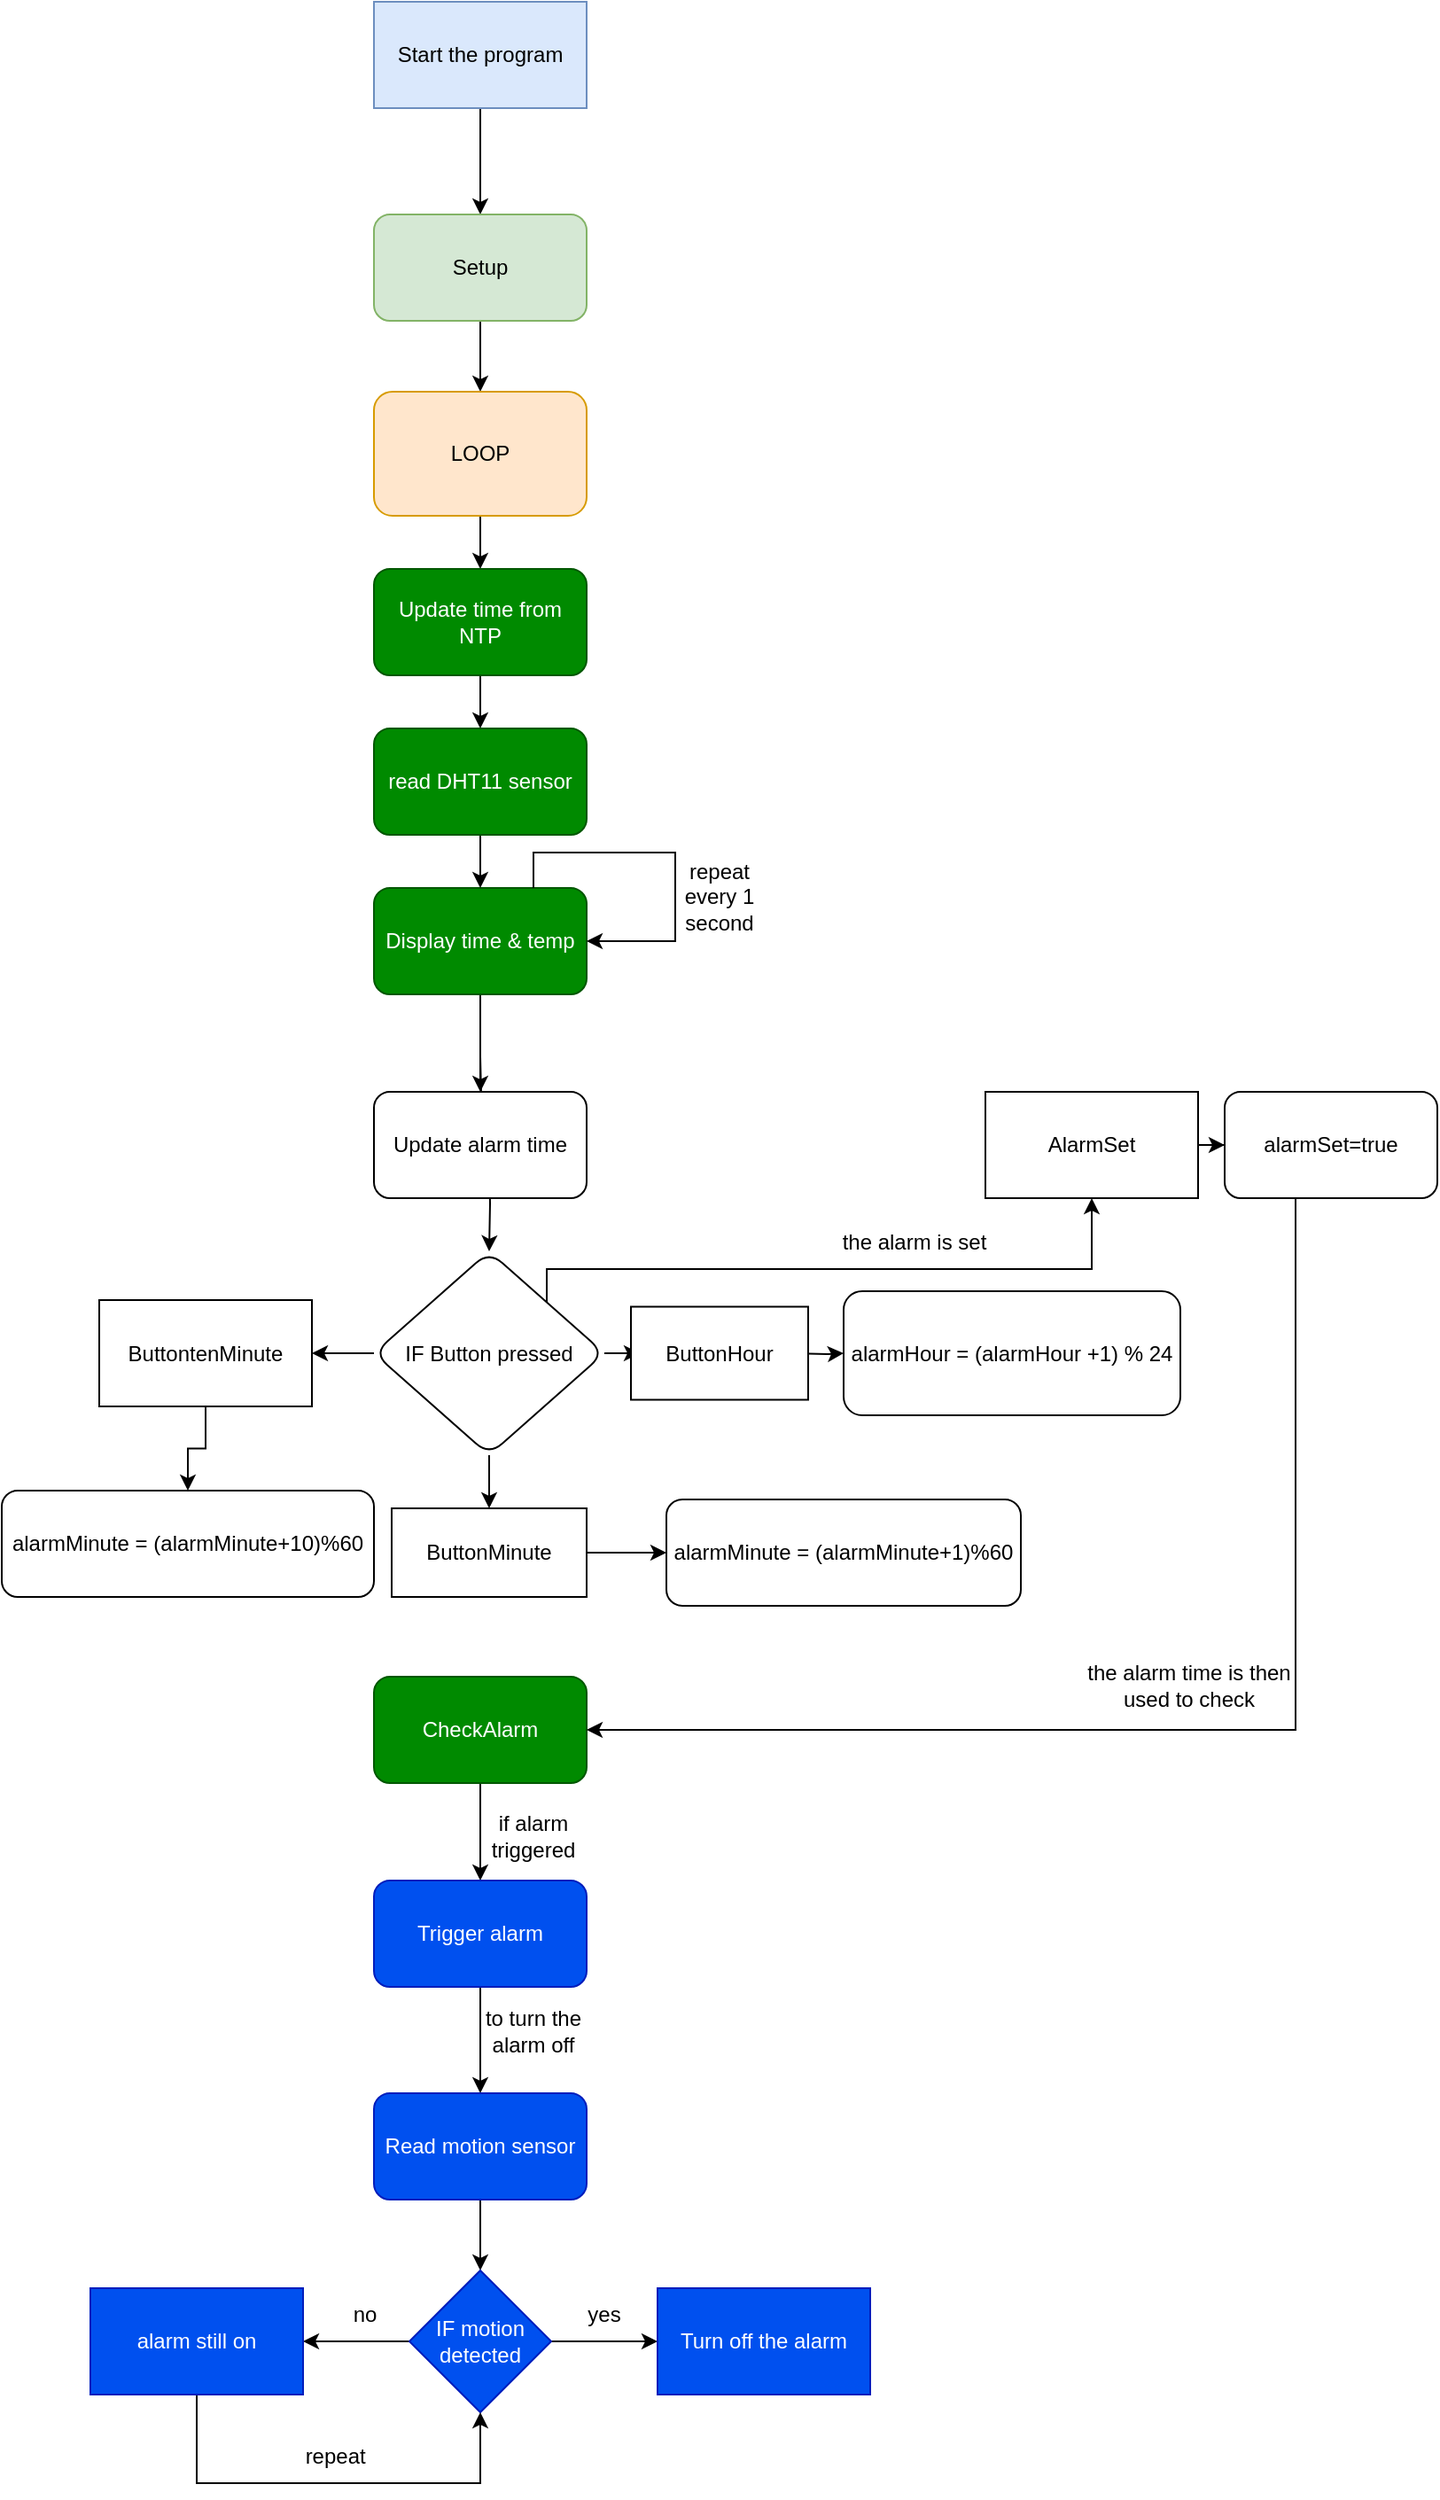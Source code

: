 <mxfile version="24.4.8" type="device">
  <diagram name="Page-1" id="BC0mZh1vjTjfRyudSBVn">
    <mxGraphModel dx="1167" dy="1719" grid="1" gridSize="10" guides="1" tooltips="1" connect="1" arrows="1" fold="1" page="1" pageScale="1" pageWidth="850" pageHeight="1100" math="0" shadow="0">
      <root>
        <mxCell id="0" />
        <mxCell id="1" parent="0" />
        <mxCell id="aWAtiRRyWMwktcFtGA---5" value="" style="edgeStyle=orthogonalEdgeStyle;rounded=0;orthogonalLoop=1;jettySize=auto;html=1;" edge="1" parent="1" source="aWAtiRRyWMwktcFtGA---1" target="aWAtiRRyWMwktcFtGA---2">
          <mxGeometry relative="1" as="geometry" />
        </mxCell>
        <mxCell id="aWAtiRRyWMwktcFtGA---1" value="Start the program" style="rounded=0;whiteSpace=wrap;html=1;fillColor=#dae8fc;strokeColor=#6c8ebf;" vertex="1" parent="1">
          <mxGeometry x="440" y="-250" width="120" height="60" as="geometry" />
        </mxCell>
        <mxCell id="aWAtiRRyWMwktcFtGA---6" value="" style="edgeStyle=orthogonalEdgeStyle;rounded=0;orthogonalLoop=1;jettySize=auto;html=1;" edge="1" parent="1" source="aWAtiRRyWMwktcFtGA---2" target="aWAtiRRyWMwktcFtGA---3">
          <mxGeometry relative="1" as="geometry" />
        </mxCell>
        <mxCell id="aWAtiRRyWMwktcFtGA---2" value="Setup" style="rounded=1;whiteSpace=wrap;html=1;fillColor=#d5e8d4;strokeColor=#82b366;" vertex="1" parent="1">
          <mxGeometry x="440" y="-130" width="120" height="60" as="geometry" />
        </mxCell>
        <mxCell id="aWAtiRRyWMwktcFtGA---7" value="" style="edgeStyle=orthogonalEdgeStyle;rounded=0;orthogonalLoop=1;jettySize=auto;html=1;entryX=0.5;entryY=0;entryDx=0;entryDy=0;" edge="1" parent="1" source="aWAtiRRyWMwktcFtGA---3" target="aWAtiRRyWMwktcFtGA---56">
          <mxGeometry relative="1" as="geometry" />
        </mxCell>
        <mxCell id="aWAtiRRyWMwktcFtGA---3" value="LOOP" style="rounded=1;whiteSpace=wrap;html=1;fillColor=#ffe6cc;strokeColor=#d79b00;" vertex="1" parent="1">
          <mxGeometry x="440" y="-30" width="120" height="70" as="geometry" />
        </mxCell>
        <mxCell id="aWAtiRRyWMwktcFtGA---55" style="edgeStyle=orthogonalEdgeStyle;rounded=0;orthogonalLoop=1;jettySize=auto;html=1;exitX=0.5;exitY=1;exitDx=0;exitDy=0;" edge="1" parent="1" target="aWAtiRRyWMwktcFtGA---8">
          <mxGeometry relative="1" as="geometry">
            <mxPoint x="500" y="345" as="sourcePoint" />
          </mxGeometry>
        </mxCell>
        <mxCell id="aWAtiRRyWMwktcFtGA---60" value="" style="edgeStyle=orthogonalEdgeStyle;rounded=0;orthogonalLoop=1;jettySize=auto;html=1;" edge="1" parent="1" source="aWAtiRRyWMwktcFtGA---4" target="aWAtiRRyWMwktcFtGA---8">
          <mxGeometry relative="1" as="geometry" />
        </mxCell>
        <mxCell id="aWAtiRRyWMwktcFtGA---4" value="Display time &amp;amp; temp" style="rounded=1;whiteSpace=wrap;html=1;fillColor=#008a00;fontColor=#ffffff;strokeColor=#005700;" vertex="1" parent="1">
          <mxGeometry x="440" y="250" width="120" height="60" as="geometry" />
        </mxCell>
        <mxCell id="aWAtiRRyWMwktcFtGA---14" value="" style="edgeStyle=orthogonalEdgeStyle;rounded=0;orthogonalLoop=1;jettySize=auto;html=1;" edge="1" parent="1" target="aWAtiRRyWMwktcFtGA---13">
          <mxGeometry relative="1" as="geometry">
            <mxPoint x="505" y="400" as="sourcePoint" />
          </mxGeometry>
        </mxCell>
        <mxCell id="aWAtiRRyWMwktcFtGA---8" value="Update alarm time" style="rounded=1;whiteSpace=wrap;html=1;" vertex="1" parent="1">
          <mxGeometry x="440" y="365" width="120" height="60" as="geometry" />
        </mxCell>
        <mxCell id="aWAtiRRyWMwktcFtGA---16" value="" style="edgeStyle=orthogonalEdgeStyle;rounded=0;orthogonalLoop=1;jettySize=auto;html=1;" edge="1" parent="1" source="aWAtiRRyWMwktcFtGA---13" target="aWAtiRRyWMwktcFtGA---28">
          <mxGeometry relative="1" as="geometry">
            <mxPoint x="595.026" y="512.474" as="targetPoint" />
          </mxGeometry>
        </mxCell>
        <mxCell id="aWAtiRRyWMwktcFtGA---32" value="" style="edgeStyle=orthogonalEdgeStyle;rounded=0;orthogonalLoop=1;jettySize=auto;html=1;" edge="1" parent="1" source="aWAtiRRyWMwktcFtGA---13" target="aWAtiRRyWMwktcFtGA---31">
          <mxGeometry relative="1" as="geometry" />
        </mxCell>
        <mxCell id="aWAtiRRyWMwktcFtGA---37" value="" style="edgeStyle=orthogonalEdgeStyle;rounded=0;orthogonalLoop=1;jettySize=auto;html=1;" edge="1" parent="1" source="aWAtiRRyWMwktcFtGA---13" target="aWAtiRRyWMwktcFtGA---35">
          <mxGeometry relative="1" as="geometry" />
        </mxCell>
        <mxCell id="aWAtiRRyWMwktcFtGA---47" style="edgeStyle=orthogonalEdgeStyle;rounded=0;orthogonalLoop=1;jettySize=auto;html=1;exitX=1;exitY=0;exitDx=0;exitDy=0;entryX=0.5;entryY=1;entryDx=0;entryDy=0;" edge="1" parent="1" source="aWAtiRRyWMwktcFtGA---13" target="aWAtiRRyWMwktcFtGA---45">
          <mxGeometry relative="1" as="geometry">
            <Array as="points">
              <mxPoint x="538" y="465" />
              <mxPoint x="845" y="465" />
            </Array>
          </mxGeometry>
        </mxCell>
        <mxCell id="aWAtiRRyWMwktcFtGA---13" value="IF Button pressed" style="rhombus;whiteSpace=wrap;html=1;rounded=1;" vertex="1" parent="1">
          <mxGeometry x="440" y="455" width="130" height="115" as="geometry" />
        </mxCell>
        <mxCell id="aWAtiRRyWMwktcFtGA---18" value="" style="edgeStyle=orthogonalEdgeStyle;rounded=0;orthogonalLoop=1;jettySize=auto;html=1;" edge="1" parent="1" target="aWAtiRRyWMwktcFtGA---17">
          <mxGeometry relative="1" as="geometry">
            <mxPoint x="674.974" y="512.474" as="sourcePoint" />
          </mxGeometry>
        </mxCell>
        <mxCell id="aWAtiRRyWMwktcFtGA---17" value="alarmHour = (alarmHour +1) % 24" style="whiteSpace=wrap;html=1;rounded=1;" vertex="1" parent="1">
          <mxGeometry x="705" y="477.5" width="190" height="70" as="geometry" />
        </mxCell>
        <mxCell id="aWAtiRRyWMwktcFtGA---28" value="ButtonHour" style="rounded=0;whiteSpace=wrap;html=1;" vertex="1" parent="1">
          <mxGeometry x="585" y="486.25" width="100" height="52.5" as="geometry" />
        </mxCell>
        <mxCell id="aWAtiRRyWMwktcFtGA---34" value="" style="edgeStyle=orthogonalEdgeStyle;rounded=0;orthogonalLoop=1;jettySize=auto;html=1;" edge="1" parent="1" source="aWAtiRRyWMwktcFtGA---31" target="aWAtiRRyWMwktcFtGA---33">
          <mxGeometry relative="1" as="geometry" />
        </mxCell>
        <mxCell id="aWAtiRRyWMwktcFtGA---31" value="ButtonMinute" style="rounded=0;whiteSpace=wrap;html=1;" vertex="1" parent="1">
          <mxGeometry x="450" y="600" width="110" height="50" as="geometry" />
        </mxCell>
        <mxCell id="aWAtiRRyWMwktcFtGA---33" value="alarmMinute = (alarmMinute+1)%60" style="rounded=1;whiteSpace=wrap;html=1;" vertex="1" parent="1">
          <mxGeometry x="605" y="595" width="200" height="60" as="geometry" />
        </mxCell>
        <mxCell id="aWAtiRRyWMwktcFtGA---38" value="" style="edgeStyle=orthogonalEdgeStyle;rounded=0;orthogonalLoop=1;jettySize=auto;html=1;" edge="1" parent="1" source="aWAtiRRyWMwktcFtGA---35" target="aWAtiRRyWMwktcFtGA---36">
          <mxGeometry relative="1" as="geometry" />
        </mxCell>
        <mxCell id="aWAtiRRyWMwktcFtGA---35" value="ButtontenMinute" style="rounded=0;whiteSpace=wrap;html=1;" vertex="1" parent="1">
          <mxGeometry x="285" y="482.5" width="120" height="60" as="geometry" />
        </mxCell>
        <mxCell id="aWAtiRRyWMwktcFtGA---36" value="alarmMinute = (alarmMinute+10)%60" style="rounded=1;whiteSpace=wrap;html=1;" vertex="1" parent="1">
          <mxGeometry x="230" y="590" width="210" height="60" as="geometry" />
        </mxCell>
        <mxCell id="aWAtiRRyWMwktcFtGA---63" value="" style="edgeStyle=orthogonalEdgeStyle;rounded=0;orthogonalLoop=1;jettySize=auto;html=1;" edge="1" parent="1" source="aWAtiRRyWMwktcFtGA---39" target="aWAtiRRyWMwktcFtGA---62">
          <mxGeometry relative="1" as="geometry" />
        </mxCell>
        <mxCell id="aWAtiRRyWMwktcFtGA---39" value="CheckAlarm" style="whiteSpace=wrap;html=1;fillColor=#008a00;strokeColor=#005700;fontColor=#ffffff;rounded=1;" vertex="1" parent="1">
          <mxGeometry x="440" y="695" width="120" height="60" as="geometry" />
        </mxCell>
        <mxCell id="aWAtiRRyWMwktcFtGA---48" style="edgeStyle=orthogonalEdgeStyle;rounded=0;orthogonalLoop=1;jettySize=auto;html=1;entryX=1;entryY=0.5;entryDx=0;entryDy=0;" edge="1" parent="1" source="aWAtiRRyWMwktcFtGA---51" target="aWAtiRRyWMwktcFtGA---39">
          <mxGeometry relative="1" as="geometry">
            <Array as="points">
              <mxPoint x="960" y="725" />
              <mxPoint x="560" y="725" />
            </Array>
          </mxGeometry>
        </mxCell>
        <mxCell id="aWAtiRRyWMwktcFtGA---52" value="" style="edgeStyle=orthogonalEdgeStyle;rounded=0;orthogonalLoop=1;jettySize=auto;html=1;" edge="1" parent="1" source="aWAtiRRyWMwktcFtGA---45" target="aWAtiRRyWMwktcFtGA---51">
          <mxGeometry relative="1" as="geometry" />
        </mxCell>
        <mxCell id="aWAtiRRyWMwktcFtGA---45" value="AlarmSet" style="rounded=0;whiteSpace=wrap;html=1;" vertex="1" parent="1">
          <mxGeometry x="785" y="365" width="120" height="60" as="geometry" />
        </mxCell>
        <mxCell id="aWAtiRRyWMwktcFtGA---49" value="the alarm is set" style="text;html=1;align=center;verticalAlign=middle;whiteSpace=wrap;rounded=0;" vertex="1" parent="1">
          <mxGeometry x="695" y="435" width="100" height="30" as="geometry" />
        </mxCell>
        <mxCell id="aWAtiRRyWMwktcFtGA---50" value="the alarm time is then used to check" style="text;html=1;align=center;verticalAlign=middle;whiteSpace=wrap;rounded=0;" vertex="1" parent="1">
          <mxGeometry x="840" y="685" width="120" height="30" as="geometry" />
        </mxCell>
        <mxCell id="aWAtiRRyWMwktcFtGA---51" value="alarmSet=true" style="rounded=1;whiteSpace=wrap;html=1;" vertex="1" parent="1">
          <mxGeometry x="920" y="365" width="120" height="60" as="geometry" />
        </mxCell>
        <mxCell id="aWAtiRRyWMwktcFtGA---58" value="" style="edgeStyle=orthogonalEdgeStyle;rounded=0;orthogonalLoop=1;jettySize=auto;html=1;entryX=0.5;entryY=0;entryDx=0;entryDy=0;" edge="1" parent="1" source="aWAtiRRyWMwktcFtGA---56" target="aWAtiRRyWMwktcFtGA---59">
          <mxGeometry relative="1" as="geometry" />
        </mxCell>
        <mxCell id="aWAtiRRyWMwktcFtGA---56" value="Update time from NTP" style="rounded=1;whiteSpace=wrap;html=1;fillColor=#008a00;fontColor=#ffffff;strokeColor=#005700;" vertex="1" parent="1">
          <mxGeometry x="440" y="70" width="120" height="60" as="geometry" />
        </mxCell>
        <mxCell id="aWAtiRRyWMwktcFtGA---61" value="" style="edgeStyle=orthogonalEdgeStyle;rounded=0;orthogonalLoop=1;jettySize=auto;html=1;" edge="1" parent="1" source="aWAtiRRyWMwktcFtGA---59" target="aWAtiRRyWMwktcFtGA---4">
          <mxGeometry relative="1" as="geometry" />
        </mxCell>
        <mxCell id="aWAtiRRyWMwktcFtGA---59" value="read DHT11 sensor" style="rounded=1;whiteSpace=wrap;html=1;fillColor=#008a00;fontColor=#ffffff;strokeColor=#005700;" vertex="1" parent="1">
          <mxGeometry x="440" y="160" width="120" height="60" as="geometry" />
        </mxCell>
        <mxCell id="aWAtiRRyWMwktcFtGA---66" value="" style="edgeStyle=orthogonalEdgeStyle;rounded=0;orthogonalLoop=1;jettySize=auto;html=1;" edge="1" parent="1" source="aWAtiRRyWMwktcFtGA---62" target="aWAtiRRyWMwktcFtGA---65">
          <mxGeometry relative="1" as="geometry" />
        </mxCell>
        <mxCell id="aWAtiRRyWMwktcFtGA---62" value="Trigger alarm" style="rounded=1;whiteSpace=wrap;html=1;fillColor=#0050ef;fontColor=#ffffff;strokeColor=#001DBC;" vertex="1" parent="1">
          <mxGeometry x="440" y="810" width="120" height="60" as="geometry" />
        </mxCell>
        <mxCell id="aWAtiRRyWMwktcFtGA---64" value="if alarm triggered" style="text;html=1;align=center;verticalAlign=middle;whiteSpace=wrap;rounded=0;" vertex="1" parent="1">
          <mxGeometry x="500" y="770" width="60" height="30" as="geometry" />
        </mxCell>
        <mxCell id="aWAtiRRyWMwktcFtGA---69" value="" style="edgeStyle=orthogonalEdgeStyle;rounded=0;orthogonalLoop=1;jettySize=auto;html=1;" edge="1" parent="1" source="aWAtiRRyWMwktcFtGA---65" target="aWAtiRRyWMwktcFtGA---68">
          <mxGeometry relative="1" as="geometry" />
        </mxCell>
        <mxCell id="aWAtiRRyWMwktcFtGA---65" value="Read motion sensor" style="rounded=1;whiteSpace=wrap;html=1;fillColor=#0050ef;fontColor=#ffffff;strokeColor=#001DBC;" vertex="1" parent="1">
          <mxGeometry x="440" y="930" width="120" height="60" as="geometry" />
        </mxCell>
        <mxCell id="aWAtiRRyWMwktcFtGA---67" value="to turn the alarm off" style="text;html=1;align=center;verticalAlign=middle;whiteSpace=wrap;rounded=0;" vertex="1" parent="1">
          <mxGeometry x="500" y="880" width="60" height="30" as="geometry" />
        </mxCell>
        <mxCell id="aWAtiRRyWMwktcFtGA---71" value="" style="edgeStyle=orthogonalEdgeStyle;rounded=0;orthogonalLoop=1;jettySize=auto;html=1;" edge="1" parent="1" source="aWAtiRRyWMwktcFtGA---68" target="aWAtiRRyWMwktcFtGA---70">
          <mxGeometry relative="1" as="geometry" />
        </mxCell>
        <mxCell id="aWAtiRRyWMwktcFtGA---73" value="" style="edgeStyle=orthogonalEdgeStyle;rounded=0;orthogonalLoop=1;jettySize=auto;html=1;" edge="1" parent="1" source="aWAtiRRyWMwktcFtGA---68" target="aWAtiRRyWMwktcFtGA---72">
          <mxGeometry relative="1" as="geometry" />
        </mxCell>
        <mxCell id="aWAtiRRyWMwktcFtGA---68" value="IF motion detected" style="rhombus;whiteSpace=wrap;html=1;fillColor=#0050ef;fontColor=#ffffff;strokeColor=#001DBC;" vertex="1" parent="1">
          <mxGeometry x="460" y="1030" width="80" height="80" as="geometry" />
        </mxCell>
        <mxCell id="aWAtiRRyWMwktcFtGA---70" value="Turn off the alarm" style="whiteSpace=wrap;html=1;fillColor=#0050ef;strokeColor=#001DBC;fontColor=#ffffff;" vertex="1" parent="1">
          <mxGeometry x="600" y="1040" width="120" height="60" as="geometry" />
        </mxCell>
        <mxCell id="aWAtiRRyWMwktcFtGA---76" style="edgeStyle=orthogonalEdgeStyle;rounded=0;orthogonalLoop=1;jettySize=auto;html=1;" edge="1" parent="1" source="aWAtiRRyWMwktcFtGA---72" target="aWAtiRRyWMwktcFtGA---68">
          <mxGeometry relative="1" as="geometry">
            <Array as="points">
              <mxPoint x="340" y="1150" />
              <mxPoint x="500" y="1150" />
            </Array>
          </mxGeometry>
        </mxCell>
        <mxCell id="aWAtiRRyWMwktcFtGA---72" value="alarm still on" style="whiteSpace=wrap;html=1;fillColor=#0050ef;strokeColor=#001DBC;fontColor=#ffffff;" vertex="1" parent="1">
          <mxGeometry x="280" y="1040" width="120" height="60" as="geometry" />
        </mxCell>
        <mxCell id="aWAtiRRyWMwktcFtGA---74" value="yes" style="text;html=1;align=center;verticalAlign=middle;whiteSpace=wrap;rounded=0;" vertex="1" parent="1">
          <mxGeometry x="540" y="1040" width="60" height="30" as="geometry" />
        </mxCell>
        <mxCell id="aWAtiRRyWMwktcFtGA---75" value="no" style="text;html=1;align=center;verticalAlign=middle;whiteSpace=wrap;rounded=0;" vertex="1" parent="1">
          <mxGeometry x="405" y="1040" width="60" height="30" as="geometry" />
        </mxCell>
        <mxCell id="aWAtiRRyWMwktcFtGA---79" style="edgeStyle=orthogonalEdgeStyle;rounded=0;orthogonalLoop=1;jettySize=auto;html=1;exitX=0.75;exitY=0;exitDx=0;exitDy=0;" edge="1" parent="1" source="aWAtiRRyWMwktcFtGA---4" target="aWAtiRRyWMwktcFtGA---4">
          <mxGeometry relative="1" as="geometry">
            <Array as="points">
              <mxPoint x="530" y="230" />
              <mxPoint x="610" y="230" />
              <mxPoint x="610" y="280" />
            </Array>
          </mxGeometry>
        </mxCell>
        <mxCell id="aWAtiRRyWMwktcFtGA---80" value="repeat every 1 second" style="text;html=1;align=center;verticalAlign=middle;whiteSpace=wrap;rounded=0;" vertex="1" parent="1">
          <mxGeometry x="605" y="240" width="60" height="30" as="geometry" />
        </mxCell>
        <mxCell id="aWAtiRRyWMwktcFtGA---81" value="repeat&amp;nbsp;" style="text;html=1;align=center;verticalAlign=middle;whiteSpace=wrap;rounded=0;" vertex="1" parent="1">
          <mxGeometry x="390" y="1120" width="60" height="30" as="geometry" />
        </mxCell>
      </root>
    </mxGraphModel>
  </diagram>
</mxfile>
